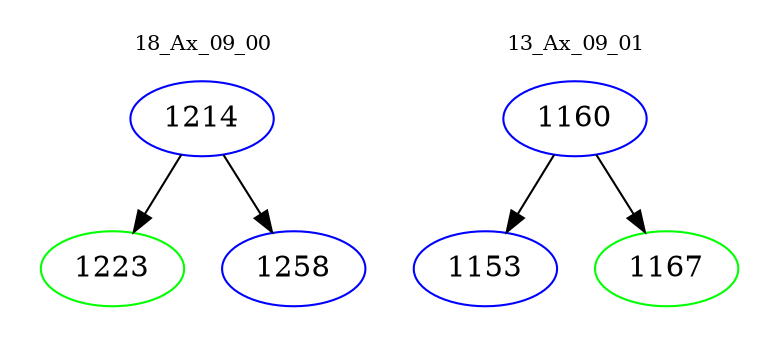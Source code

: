 digraph{
subgraph cluster_0 {
color = white
label = "18_Ax_09_00";
fontsize=10;
T0_1214 [label="1214", color="blue"]
T0_1214 -> T0_1223 [color="black"]
T0_1223 [label="1223", color="green"]
T0_1214 -> T0_1258 [color="black"]
T0_1258 [label="1258", color="blue"]
}
subgraph cluster_1 {
color = white
label = "13_Ax_09_01";
fontsize=10;
T1_1160 [label="1160", color="blue"]
T1_1160 -> T1_1153 [color="black"]
T1_1153 [label="1153", color="blue"]
T1_1160 -> T1_1167 [color="black"]
T1_1167 [label="1167", color="green"]
}
}
